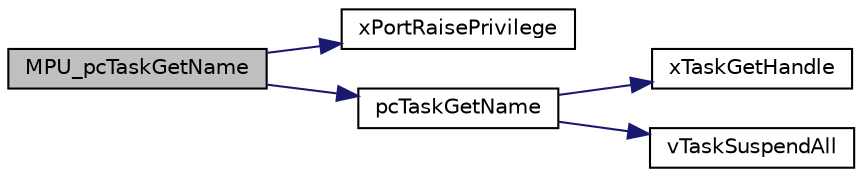 digraph "MPU_pcTaskGetName"
{
  edge [fontname="Helvetica",fontsize="10",labelfontname="Helvetica",labelfontsize="10"];
  node [fontname="Helvetica",fontsize="10",shape=record];
  rankdir="LR";
  Node4 [label="MPU_pcTaskGetName",height=0.2,width=0.4,color="black", fillcolor="grey75", style="filled", fontcolor="black"];
  Node4 -> Node5 [color="midnightblue",fontsize="10",style="solid",fontname="Helvetica"];
  Node5 [label="xPortRaisePrivilege",height=0.2,width=0.4,color="black", fillcolor="white", style="filled",URL="$mpu__wrappers_8c.html#ac42aa31652a6e8158f8ea8a88aad8275"];
  Node4 -> Node6 [color="midnightblue",fontsize="10",style="solid",fontname="Helvetica"];
  Node6 [label="pcTaskGetName",height=0.2,width=0.4,color="black", fillcolor="white", style="filled",URL="$task_8h.html#ae2ffb6a591fef808cf10353059b1c2bd"];
  Node6 -> Node7 [color="midnightblue",fontsize="10",style="solid",fontname="Helvetica"];
  Node7 [label="xTaskGetHandle",height=0.2,width=0.4,color="black", fillcolor="white", style="filled",URL="$task_8h.html#a45b3b1cd0227269609499beeeb8c5c26"];
  Node6 -> Node8 [color="midnightblue",fontsize="10",style="solid",fontname="Helvetica"];
  Node8 [label="vTaskSuspendAll",height=0.2,width=0.4,color="black", fillcolor="white", style="filled",URL="$tasks_8c.html#a084d232640bd1d04bcac0b8784417015"];
}
